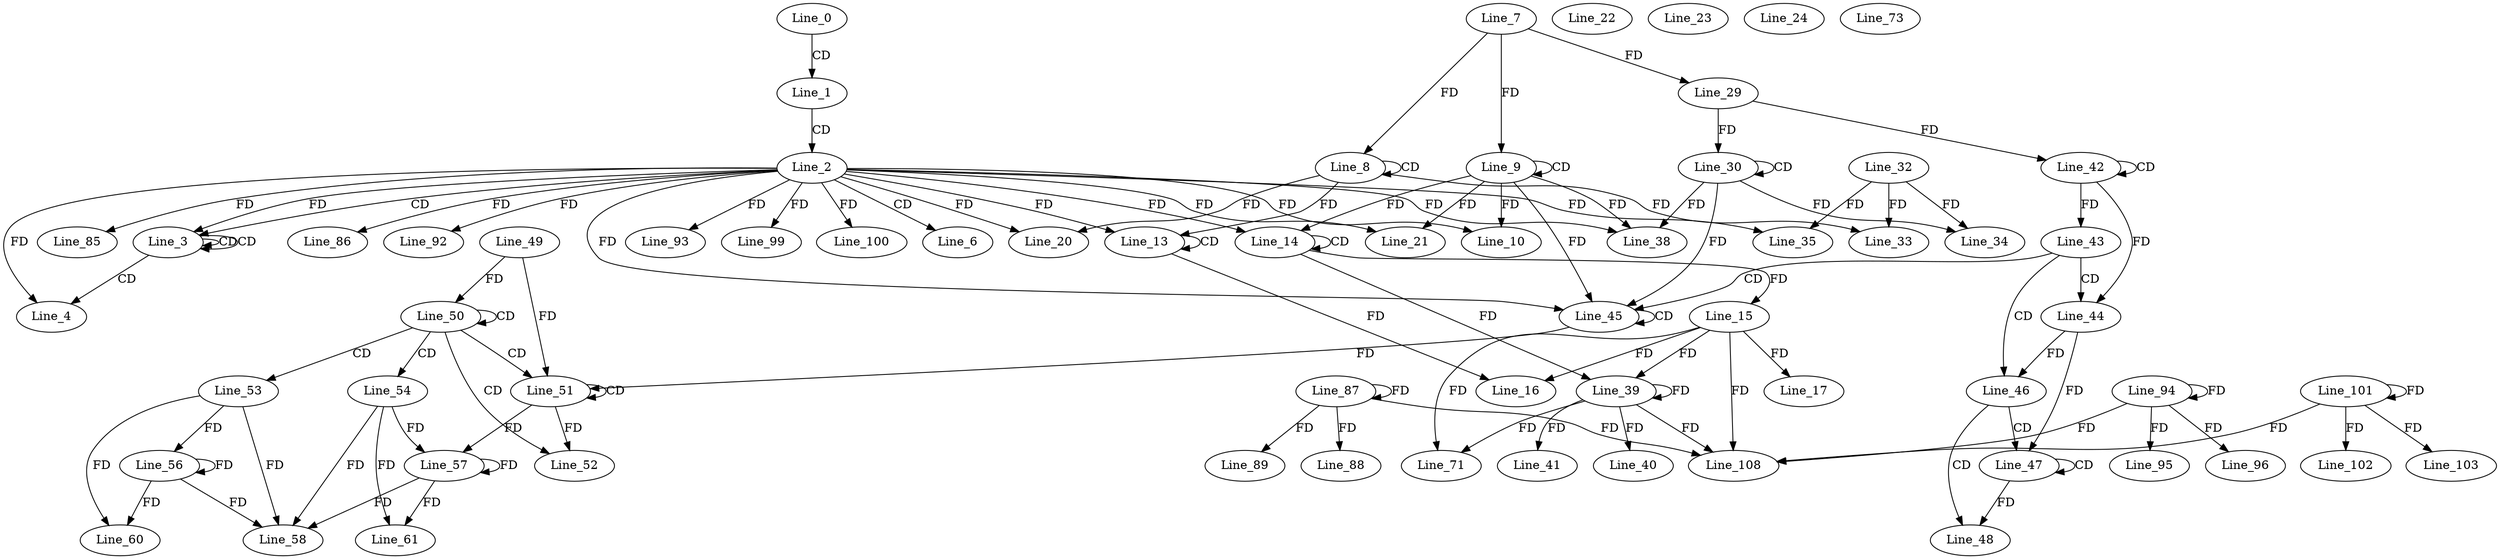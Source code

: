digraph G {
  Line_0;
  Line_1;
  Line_2;
  Line_3;
  Line_3;
  Line_3;
  Line_4;
  Line_6;
  Line_8;
  Line_8;
  Line_7;
  Line_9;
  Line_9;
  Line_10;
  Line_10;
  Line_13;
  Line_13;
  Line_14;
  Line_14;
  Line_14;
  Line_14;
  Line_15;
  Line_15;
  Line_16;
  Line_17;
  Line_20;
  Line_21;
  Line_21;
  Line_22;
  Line_23;
  Line_24;
  Line_29;
  Line_30;
  Line_30;
  Line_29;
  Line_32;
  Line_33;
  Line_34;
  Line_35;
  Line_38;
  Line_38;
  Line_39;
  Line_39;
  Line_40;
  Line_41;
  Line_42;
  Line_42;
  Line_43;
  Line_43;
  Line_44;
  Line_44;
  Line_45;
  Line_45;
  Line_45;
  Line_45;
  Line_46;
  Line_46;
  Line_46;
  Line_47;
  Line_47;
  Line_48;
  Line_49;
  Line_50;
  Line_50;
  Line_50;
  Line_50;
  Line_51;
  Line_51;
  Line_51;
  Line_52;
  Line_53;
  Line_54;
  Line_56;
  Line_57;
  Line_57;
  Line_57;
  Line_58;
  Line_60;
  Line_61;
  Line_71;
  Line_73;
  Line_85;
  Line_86;
  Line_87;
  Line_87;
  Line_88;
  Line_89;
  Line_92;
  Line_93;
  Line_94;
  Line_94;
  Line_95;
  Line_96;
  Line_99;
  Line_100;
  Line_101;
  Line_101;
  Line_102;
  Line_103;
  Line_108;
  Line_0 -> Line_1 [ label="CD" ];
  Line_1 -> Line_2 [ label="CD" ];
  Line_2 -> Line_3 [ label="CD" ];
  Line_3 -> Line_3 [ label="CD" ];
  Line_3 -> Line_3 [ label="CD" ];
  Line_2 -> Line_3 [ label="FD" ];
  Line_3 -> Line_4 [ label="CD" ];
  Line_2 -> Line_4 [ label="FD" ];
  Line_2 -> Line_6 [ label="CD" ];
  Line_8 -> Line_8 [ label="CD" ];
  Line_7 -> Line_8 [ label="FD" ];
  Line_9 -> Line_9 [ label="CD" ];
  Line_7 -> Line_9 [ label="FD" ];
  Line_2 -> Line_10 [ label="FD" ];
  Line_9 -> Line_10 [ label="FD" ];
  Line_13 -> Line_13 [ label="CD" ];
  Line_2 -> Line_13 [ label="FD" ];
  Line_8 -> Line_13 [ label="FD" ];
  Line_14 -> Line_14 [ label="CD" ];
  Line_2 -> Line_14 [ label="FD" ];
  Line_9 -> Line_14 [ label="FD" ];
  Line_14 -> Line_15 [ label="FD" ];
  Line_15 -> Line_16 [ label="FD" ];
  Line_13 -> Line_16 [ label="FD" ];
  Line_15 -> Line_17 [ label="FD" ];
  Line_2 -> Line_20 [ label="FD" ];
  Line_8 -> Line_20 [ label="FD" ];
  Line_2 -> Line_21 [ label="FD" ];
  Line_9 -> Line_21 [ label="FD" ];
  Line_7 -> Line_29 [ label="FD" ];
  Line_30 -> Line_30 [ label="CD" ];
  Line_29 -> Line_30 [ label="FD" ];
  Line_32 -> Line_33 [ label="FD" ];
  Line_8 -> Line_33 [ label="FD" ];
  Line_32 -> Line_34 [ label="FD" ];
  Line_30 -> Line_34 [ label="FD" ];
  Line_2 -> Line_35 [ label="FD" ];
  Line_32 -> Line_35 [ label="FD" ];
  Line_2 -> Line_38 [ label="FD" ];
  Line_9 -> Line_38 [ label="FD" ];
  Line_30 -> Line_38 [ label="FD" ];
  Line_15 -> Line_39 [ label="FD" ];
  Line_39 -> Line_39 [ label="FD" ];
  Line_14 -> Line_39 [ label="FD" ];
  Line_39 -> Line_40 [ label="FD" ];
  Line_39 -> Line_41 [ label="FD" ];
  Line_42 -> Line_42 [ label="CD" ];
  Line_29 -> Line_42 [ label="FD" ];
  Line_42 -> Line_43 [ label="FD" ];
  Line_43 -> Line_44 [ label="CD" ];
  Line_42 -> Line_44 [ label="FD" ];
  Line_43 -> Line_45 [ label="CD" ];
  Line_45 -> Line_45 [ label="CD" ];
  Line_2 -> Line_45 [ label="FD" ];
  Line_9 -> Line_45 [ label="FD" ];
  Line_30 -> Line_45 [ label="FD" ];
  Line_43 -> Line_46 [ label="CD" ];
  Line_44 -> Line_46 [ label="FD" ];
  Line_46 -> Line_47 [ label="CD" ];
  Line_47 -> Line_47 [ label="CD" ];
  Line_44 -> Line_47 [ label="FD" ];
  Line_46 -> Line_48 [ label="CD" ];
  Line_47 -> Line_48 [ label="FD" ];
  Line_49 -> Line_50 [ label="FD" ];
  Line_50 -> Line_50 [ label="CD" ];
  Line_50 -> Line_51 [ label="CD" ];
  Line_51 -> Line_51 [ label="CD" ];
  Line_45 -> Line_51 [ label="FD" ];
  Line_49 -> Line_51 [ label="FD" ];
  Line_50 -> Line_52 [ label="CD" ];
  Line_51 -> Line_52 [ label="FD" ];
  Line_50 -> Line_53 [ label="CD" ];
  Line_50 -> Line_54 [ label="CD" ];
  Line_53 -> Line_56 [ label="FD" ];
  Line_56 -> Line_56 [ label="FD" ];
  Line_54 -> Line_57 [ label="FD" ];
  Line_57 -> Line_57 [ label="FD" ];
  Line_51 -> Line_57 [ label="FD" ];
  Line_53 -> Line_58 [ label="FD" ];
  Line_56 -> Line_58 [ label="FD" ];
  Line_54 -> Line_58 [ label="FD" ];
  Line_57 -> Line_58 [ label="FD" ];
  Line_53 -> Line_60 [ label="FD" ];
  Line_56 -> Line_60 [ label="FD" ];
  Line_54 -> Line_61 [ label="FD" ];
  Line_57 -> Line_61 [ label="FD" ];
  Line_15 -> Line_71 [ label="FD" ];
  Line_39 -> Line_71 [ label="FD" ];
  Line_2 -> Line_85 [ label="FD" ];
  Line_2 -> Line_86 [ label="FD" ];
  Line_87 -> Line_87 [ label="FD" ];
  Line_87 -> Line_88 [ label="FD" ];
  Line_87 -> Line_89 [ label="FD" ];
  Line_2 -> Line_92 [ label="FD" ];
  Line_2 -> Line_93 [ label="FD" ];
  Line_94 -> Line_94 [ label="FD" ];
  Line_94 -> Line_95 [ label="FD" ];
  Line_94 -> Line_96 [ label="FD" ];
  Line_2 -> Line_99 [ label="FD" ];
  Line_2 -> Line_100 [ label="FD" ];
  Line_101 -> Line_101 [ label="FD" ];
  Line_101 -> Line_102 [ label="FD" ];
  Line_101 -> Line_103 [ label="FD" ];
  Line_15 -> Line_108 [ label="FD" ];
  Line_39 -> Line_108 [ label="FD" ];
  Line_87 -> Line_108 [ label="FD" ];
  Line_94 -> Line_108 [ label="FD" ];
  Line_101 -> Line_108 [ label="FD" ];
}
